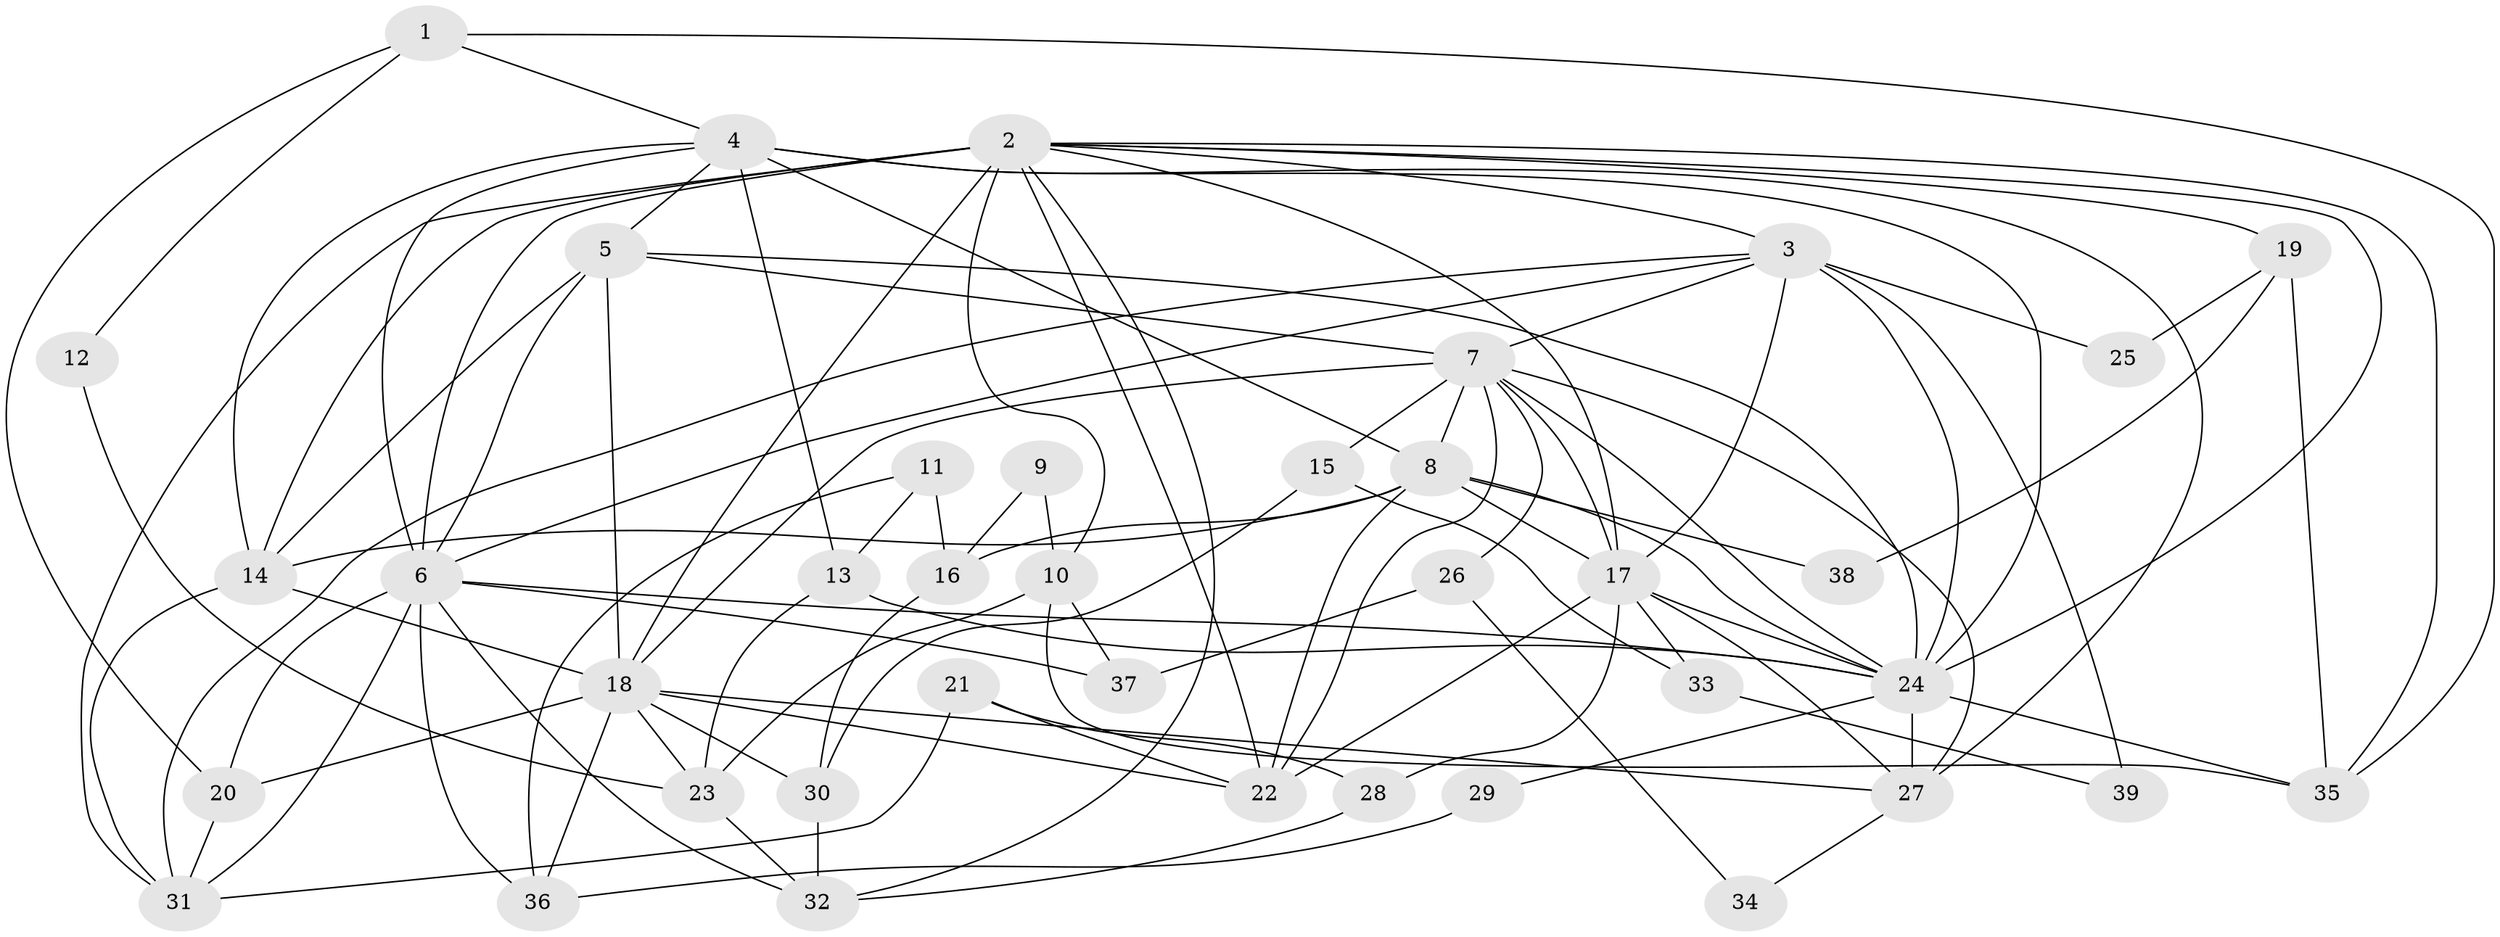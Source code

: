 // original degree distribution, {4: 0.3116883116883117, 8: 0.025974025974025976, 5: 0.19480519480519481, 6: 0.03896103896103896, 2: 0.15584415584415584, 3: 0.22077922077922077, 7: 0.05194805194805195}
// Generated by graph-tools (version 1.1) at 2025/35/03/09/25 02:35:57]
// undirected, 39 vertices, 100 edges
graph export_dot {
graph [start="1"]
  node [color=gray90,style=filled];
  1;
  2;
  3;
  4;
  5;
  6;
  7;
  8;
  9;
  10;
  11;
  12;
  13;
  14;
  15;
  16;
  17;
  18;
  19;
  20;
  21;
  22;
  23;
  24;
  25;
  26;
  27;
  28;
  29;
  30;
  31;
  32;
  33;
  34;
  35;
  36;
  37;
  38;
  39;
  1 -- 4 [weight=1.0];
  1 -- 12 [weight=1.0];
  1 -- 20 [weight=1.0];
  1 -- 35 [weight=1.0];
  2 -- 3 [weight=1.0];
  2 -- 6 [weight=1.0];
  2 -- 10 [weight=1.0];
  2 -- 14 [weight=1.0];
  2 -- 17 [weight=1.0];
  2 -- 18 [weight=2.0];
  2 -- 19 [weight=1.0];
  2 -- 22 [weight=1.0];
  2 -- 24 [weight=1.0];
  2 -- 31 [weight=1.0];
  2 -- 32 [weight=1.0];
  2 -- 35 [weight=1.0];
  3 -- 6 [weight=1.0];
  3 -- 7 [weight=1.0];
  3 -- 17 [weight=1.0];
  3 -- 24 [weight=1.0];
  3 -- 25 [weight=1.0];
  3 -- 31 [weight=1.0];
  3 -- 39 [weight=1.0];
  4 -- 5 [weight=1.0];
  4 -- 6 [weight=1.0];
  4 -- 8 [weight=1.0];
  4 -- 13 [weight=1.0];
  4 -- 14 [weight=1.0];
  4 -- 24 [weight=2.0];
  4 -- 27 [weight=1.0];
  5 -- 6 [weight=1.0];
  5 -- 7 [weight=2.0];
  5 -- 14 [weight=1.0];
  5 -- 18 [weight=2.0];
  5 -- 24 [weight=1.0];
  6 -- 20 [weight=2.0];
  6 -- 24 [weight=1.0];
  6 -- 31 [weight=1.0];
  6 -- 32 [weight=1.0];
  6 -- 36 [weight=1.0];
  6 -- 37 [weight=1.0];
  7 -- 8 [weight=2.0];
  7 -- 15 [weight=2.0];
  7 -- 17 [weight=1.0];
  7 -- 18 [weight=1.0];
  7 -- 22 [weight=1.0];
  7 -- 24 [weight=1.0];
  7 -- 26 [weight=1.0];
  7 -- 27 [weight=2.0];
  8 -- 14 [weight=1.0];
  8 -- 16 [weight=1.0];
  8 -- 17 [weight=2.0];
  8 -- 22 [weight=1.0];
  8 -- 24 [weight=1.0];
  8 -- 38 [weight=1.0];
  9 -- 10 [weight=1.0];
  9 -- 16 [weight=1.0];
  10 -- 23 [weight=1.0];
  10 -- 35 [weight=1.0];
  10 -- 37 [weight=1.0];
  11 -- 13 [weight=1.0];
  11 -- 16 [weight=1.0];
  11 -- 36 [weight=1.0];
  12 -- 23 [weight=1.0];
  13 -- 23 [weight=1.0];
  13 -- 24 [weight=1.0];
  14 -- 18 [weight=1.0];
  14 -- 31 [weight=1.0];
  15 -- 30 [weight=1.0];
  15 -- 33 [weight=1.0];
  16 -- 30 [weight=1.0];
  17 -- 22 [weight=1.0];
  17 -- 24 [weight=1.0];
  17 -- 27 [weight=1.0];
  17 -- 28 [weight=1.0];
  17 -- 33 [weight=2.0];
  18 -- 20 [weight=1.0];
  18 -- 22 [weight=1.0];
  18 -- 23 [weight=1.0];
  18 -- 27 [weight=1.0];
  18 -- 30 [weight=1.0];
  18 -- 36 [weight=1.0];
  19 -- 25 [weight=1.0];
  19 -- 35 [weight=1.0];
  19 -- 38 [weight=1.0];
  20 -- 31 [weight=1.0];
  21 -- 22 [weight=1.0];
  21 -- 28 [weight=1.0];
  21 -- 31 [weight=1.0];
  23 -- 32 [weight=1.0];
  24 -- 27 [weight=1.0];
  24 -- 29 [weight=1.0];
  24 -- 35 [weight=1.0];
  26 -- 34 [weight=1.0];
  26 -- 37 [weight=1.0];
  27 -- 34 [weight=1.0];
  28 -- 32 [weight=1.0];
  29 -- 36 [weight=1.0];
  30 -- 32 [weight=1.0];
  33 -- 39 [weight=1.0];
}
